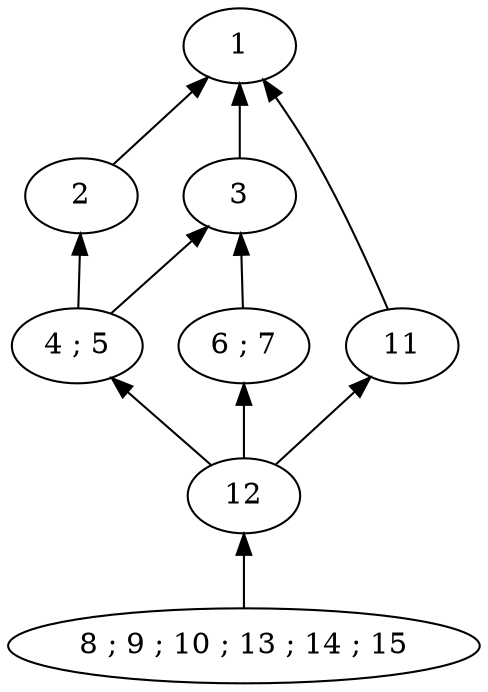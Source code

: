 strict digraph G {
	graph [bb="0,0,198,324"];
	node [label="\N"];
	1	 [height=0.5,
		label=1,
		pos="99,306",
		width=0.75];
	2	 [height=0.5,
		label=2,
		pos="27,234",
		width=0.75];
	1 -> 2	 [dir=back,
		pos="s,83.731,290.73 76.412,283.41 65.288,272.29 52.17,259.17 42.247,249.25"];
	3	 [height=0.5,
		label=3,
		pos="99,234",
		width=0.75];
	1 -> 3	 [dir=back,
		pos="s,99,287.83 99,277.57 99,269.11 99,260.06 99,252.41"];
	11	 [height=0.5,
		label=11,
		pos="171,162",
		width=0.75];
	1 -> 11	 [dir=back,
		pos="s,111.28,289.53 117.15,281.12 123.25,272.18 129.81,261.87 135,252 147.69,227.87 158.74,198.24 165.14,179.73"];
	4	 [height=0.5,
		label="4 ; 5",
		pos="27,162",
		width=0.75];
	2 -> 4	 [dir=back,
		pos="s,27,215.83 27,205.57 27,197.11 27,188.06 27,180.41"];
	3 -> 4	 [dir=back,
		pos="s,83.731,218.73 76.412,211.41 65.288,200.29 52.17,187.17 42.247,177.25"];
	6	 [height=0.5,
		label="6 ; 7",
		pos="99,162",
		width=0.75];
	3 -> 6	 [dir=back,
		pos="s,99,215.83 99,205.57 99,197.11 99,188.06 99,180.41"];
	12	 [height=0.5,
		label=12,
		pos="99,90",
		width=0.75];
	4 -> 12	 [dir=back,
		pos="s,42.269,146.73 49.588,139.41 60.712,128.29 73.83,115.17 83.753,105.25"];
	6 -> 12	 [dir=back,
		pos="s,99,143.83 99,133.57 99,125.11 99,116.06 99,108.41"];
	8	 [height=0.5,
		label="8 ; 9 ; 10 ; 13 ; 14 ; 15",
		pos="99,18",
		width=2.5456];
	11 -> 12	 [dir=back,
		pos="s,155.73,146.73 148.41,139.41 137.29,128.29 124.17,115.17 114.25,105.25"];
	12 -> 8	 [dir=back,
		pos="s,99,71.831 99,61.573 99,53.108 99,44.059 99,36.413"];
}
